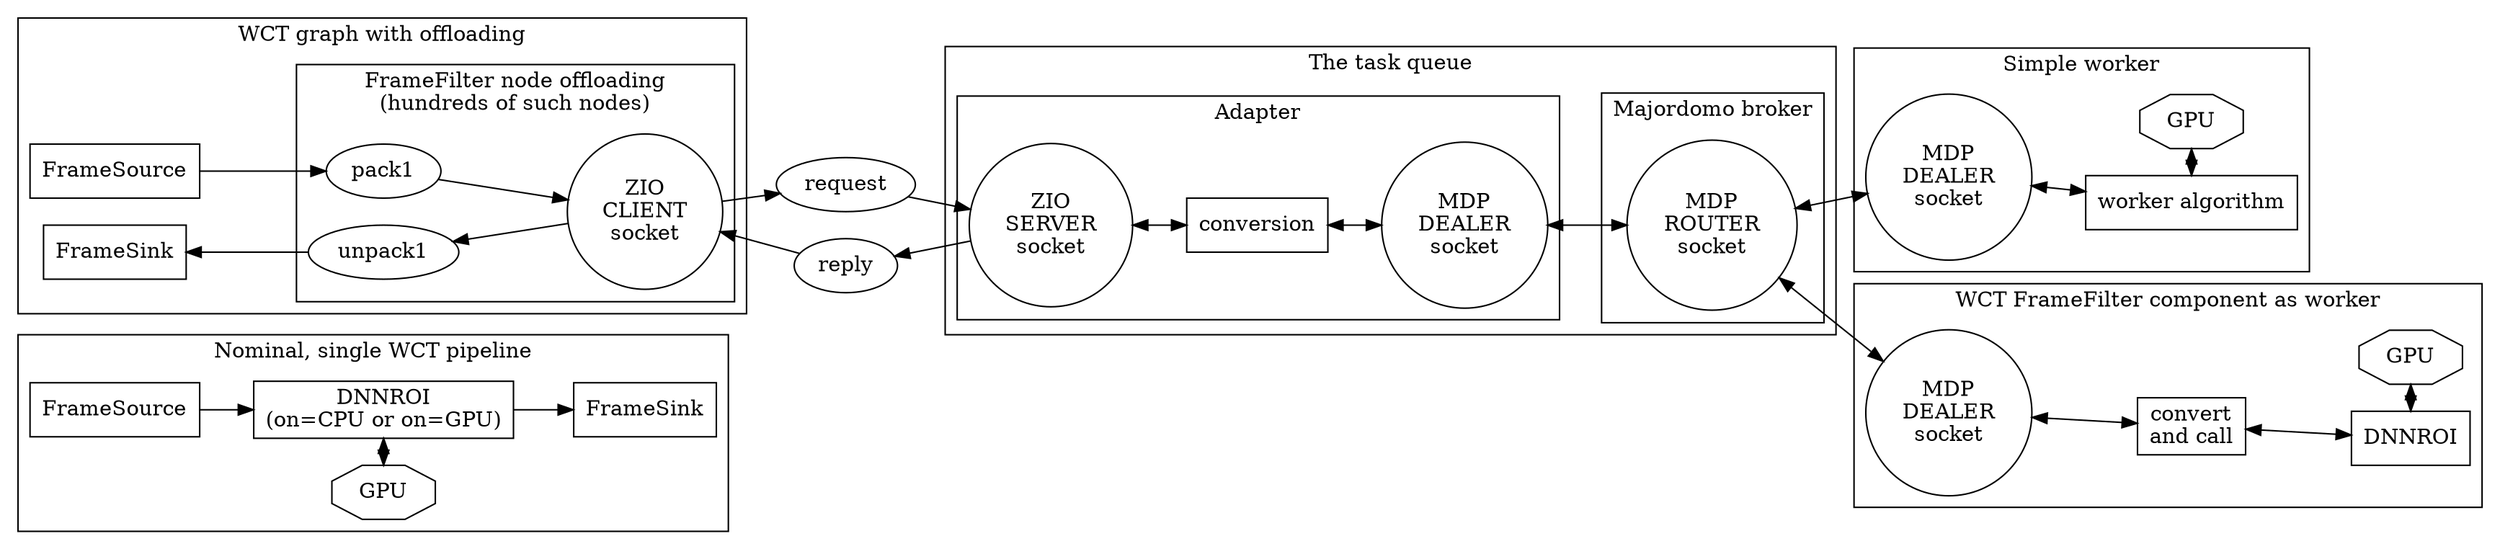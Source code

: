 digraph offflow {
        rankdir=LR

        subgraph cluster_wctnominal {
                label="Nominal, single WCT pipeline"
                noden[shape=box,label="DNNROI\n(on=CPU or on=GPU)"]
                sourcen[shape=box,label="FrameSource"]
                sinkn[shape=box,label="FrameSink"]
                ngpu[shape=octagon, label="GPU"]

                sourcen->noden->sinkn
                {rank=same ngpu noden}
                ngpu->noden[dir=both]

        }

        subgraph cluster_wct1 {
                label="WCT graph with offloading"
                source1[shape=box,label="FrameSource"]
                sink1[shape=box,label="FrameSink"]
                subgraph cluster_node2 {
                        label="FrameFilter node offloading\n(hundreds of such nodes)"
                        pack1
                        socket1[shape=circle,label="ZIO\nCLIENT\nsocket"]
                        unpack1
                        {rank=same pack1 unpack1}
                        pack1->socket1
                        unpack1->socket1[dir=back]
                }
                source1->pack1
                sink1->unpack1[dir=back]
        }
        subgraph cluster_taskqueue {
                label="The task queue"
                subgraph cluster_sync_converter{
                        label="Adapter"
                        fe[shape=circle,label="ZIO\nSERVER\nsocket"]
                        be[shape=circle,label="MDP\nDEALER\nsocket"]
                        addr[shape=box,label="conversion"]
                        fe->addr->be[dir=both]
                }
                subgraph cluster_majordomo {
                        label="Majordomo broker"
                        mdp[shape=circle,label="MDP\nROUTER\nsocket"]
                }
        }



        subgraph cluster_worker {
                label="Simple worker"
                wdealer1[shape=circle,label="MDP\nDEALER\nsocket"]
                walgorithm1[shape=box,label="worker algorithm"]
                wgpu1[shape=octagon,label="GPU"]
                {rank=same wgpu1 walgorithm1}
                wdealer1->walgorithm1->wgpu1[dir=both]
        }
        subgraph cluster_wctworker {
                label="WCT FrameFilter component as worker"
                wctdealer[shape=circle,label="MDP\nDEALER\nsocket"]
                wctcode[shape=box,label="convert\nand call"]
                wctframefilter[shape=box,label="DNNROI"]
                wctgpu[shape=octagon,label="GPU"]
                {rank=same wctgpu wctframefilter}
                wctdealer->wctcode->wctframefilter->wctgpu[dir=both]
        }


        be->mdp[dir=both]

        // workers
        mdp->wdealer1[dir=both]
        mdp->wctdealer[dir=both]


        socket1->request->fe
        socket1->reply->fe[dir=back]

}
